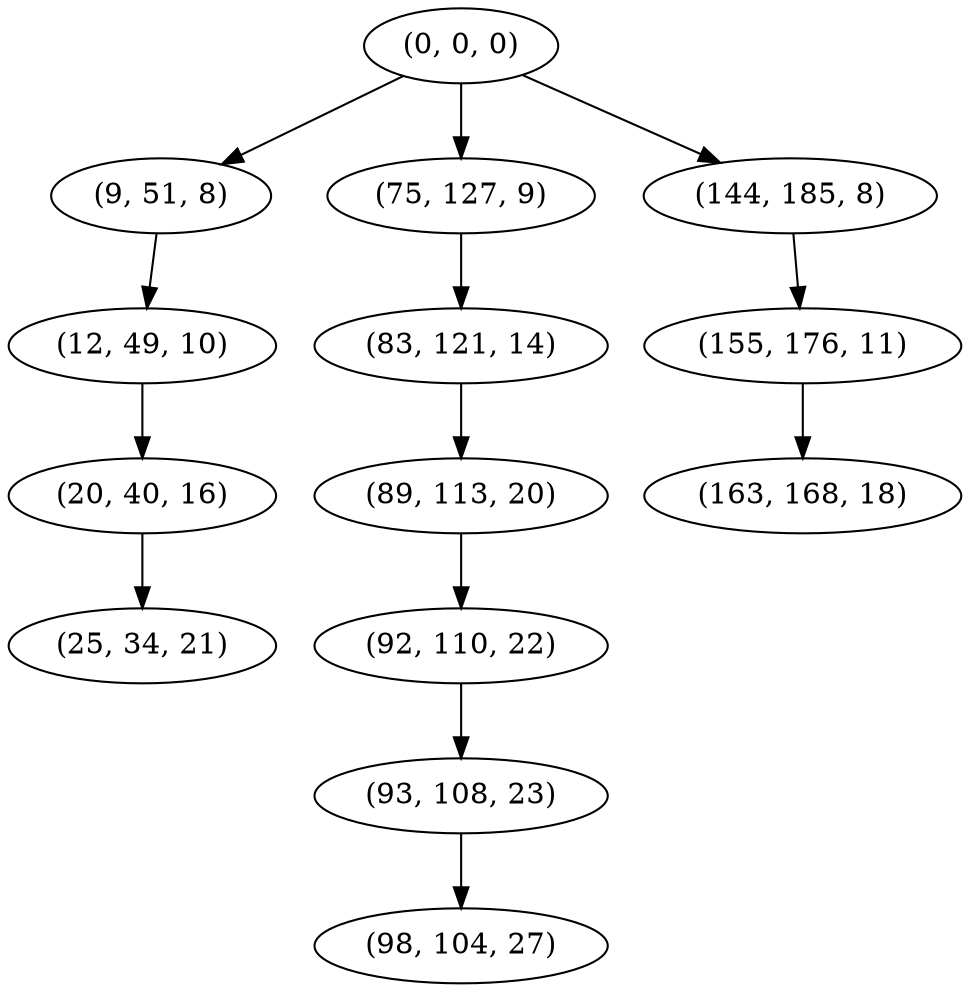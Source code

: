 digraph tree {
    "(0, 0, 0)";
    "(9, 51, 8)";
    "(12, 49, 10)";
    "(20, 40, 16)";
    "(25, 34, 21)";
    "(75, 127, 9)";
    "(83, 121, 14)";
    "(89, 113, 20)";
    "(92, 110, 22)";
    "(93, 108, 23)";
    "(98, 104, 27)";
    "(144, 185, 8)";
    "(155, 176, 11)";
    "(163, 168, 18)";
    "(0, 0, 0)" -> "(9, 51, 8)";
    "(0, 0, 0)" -> "(75, 127, 9)";
    "(0, 0, 0)" -> "(144, 185, 8)";
    "(9, 51, 8)" -> "(12, 49, 10)";
    "(12, 49, 10)" -> "(20, 40, 16)";
    "(20, 40, 16)" -> "(25, 34, 21)";
    "(75, 127, 9)" -> "(83, 121, 14)";
    "(83, 121, 14)" -> "(89, 113, 20)";
    "(89, 113, 20)" -> "(92, 110, 22)";
    "(92, 110, 22)" -> "(93, 108, 23)";
    "(93, 108, 23)" -> "(98, 104, 27)";
    "(144, 185, 8)" -> "(155, 176, 11)";
    "(155, 176, 11)" -> "(163, 168, 18)";
}
